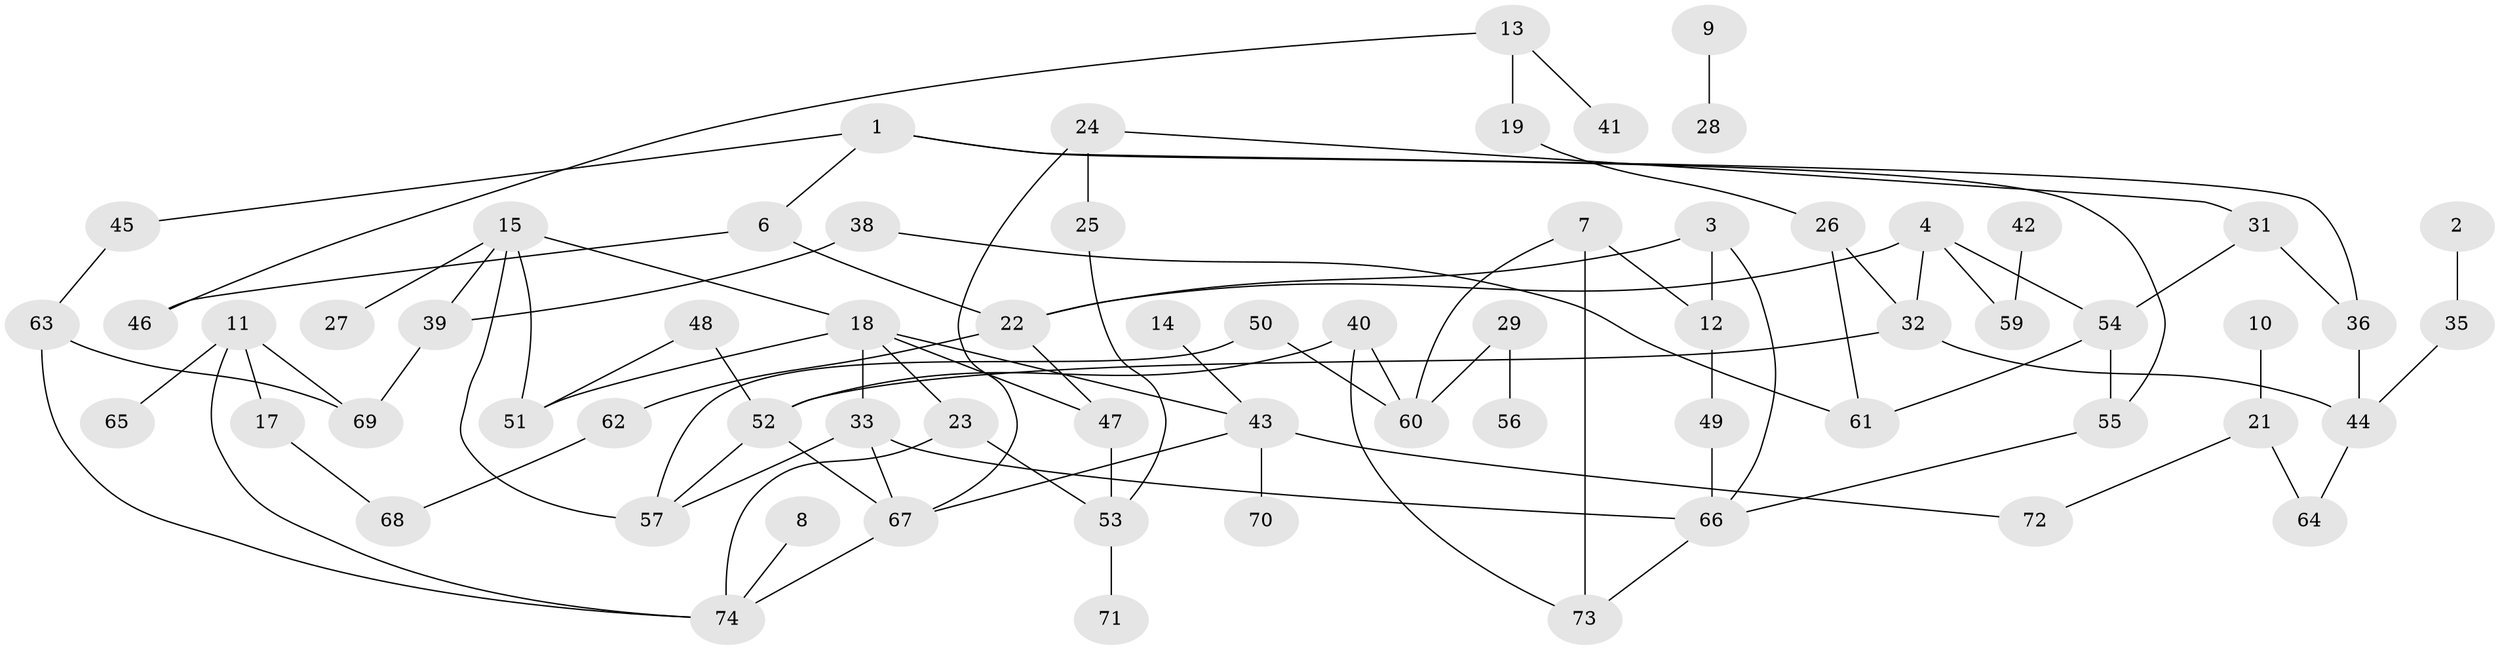 // original degree distribution, {2: 0.24299065420560748, 4: 0.16822429906542055, 1: 0.24299065420560748, 3: 0.2336448598130841, 0: 0.056074766355140186, 5: 0.04672897196261682, 6: 0.009345794392523364}
// Generated by graph-tools (version 1.1) at 2025/35/03/04/25 23:35:48]
// undirected, 67 vertices, 93 edges
graph export_dot {
  node [color=gray90,style=filled];
  1;
  2;
  3;
  4;
  6;
  7;
  8;
  9;
  10;
  11;
  12;
  13;
  14;
  15;
  17;
  18;
  19;
  21;
  22;
  23;
  24;
  25;
  26;
  27;
  28;
  29;
  31;
  32;
  33;
  35;
  36;
  38;
  39;
  40;
  41;
  42;
  43;
  44;
  45;
  46;
  47;
  48;
  49;
  50;
  51;
  52;
  53;
  54;
  55;
  56;
  57;
  59;
  60;
  61;
  62;
  63;
  64;
  65;
  66;
  67;
  68;
  69;
  70;
  71;
  72;
  73;
  74;
  1 -- 6 [weight=1.0];
  1 -- 36 [weight=1.0];
  1 -- 45 [weight=1.0];
  1 -- 55 [weight=1.0];
  2 -- 35 [weight=1.0];
  3 -- 12 [weight=1.0];
  3 -- 22 [weight=1.0];
  3 -- 66 [weight=1.0];
  4 -- 22 [weight=1.0];
  4 -- 32 [weight=1.0];
  4 -- 54 [weight=1.0];
  4 -- 59 [weight=1.0];
  6 -- 22 [weight=1.0];
  6 -- 46 [weight=1.0];
  7 -- 12 [weight=1.0];
  7 -- 60 [weight=1.0];
  7 -- 73 [weight=1.0];
  8 -- 74 [weight=1.0];
  9 -- 28 [weight=1.0];
  10 -- 21 [weight=1.0];
  11 -- 17 [weight=1.0];
  11 -- 65 [weight=1.0];
  11 -- 69 [weight=1.0];
  11 -- 74 [weight=1.0];
  12 -- 49 [weight=1.0];
  13 -- 19 [weight=1.0];
  13 -- 41 [weight=1.0];
  13 -- 46 [weight=1.0];
  14 -- 43 [weight=1.0];
  15 -- 18 [weight=1.0];
  15 -- 27 [weight=1.0];
  15 -- 39 [weight=1.0];
  15 -- 51 [weight=1.0];
  15 -- 57 [weight=1.0];
  17 -- 68 [weight=1.0];
  18 -- 23 [weight=1.0];
  18 -- 33 [weight=1.0];
  18 -- 43 [weight=1.0];
  18 -- 47 [weight=1.0];
  18 -- 51 [weight=1.0];
  19 -- 26 [weight=1.0];
  21 -- 64 [weight=1.0];
  21 -- 72 [weight=1.0];
  22 -- 47 [weight=1.0];
  22 -- 62 [weight=1.0];
  23 -- 53 [weight=1.0];
  23 -- 74 [weight=1.0];
  24 -- 25 [weight=1.0];
  24 -- 31 [weight=1.0];
  24 -- 67 [weight=1.0];
  25 -- 53 [weight=1.0];
  26 -- 32 [weight=1.0];
  26 -- 61 [weight=1.0];
  29 -- 56 [weight=1.0];
  29 -- 60 [weight=1.0];
  31 -- 36 [weight=1.0];
  31 -- 54 [weight=1.0];
  32 -- 44 [weight=1.0];
  32 -- 52 [weight=2.0];
  33 -- 57 [weight=1.0];
  33 -- 66 [weight=1.0];
  33 -- 67 [weight=1.0];
  35 -- 44 [weight=1.0];
  36 -- 44 [weight=1.0];
  38 -- 39 [weight=1.0];
  38 -- 61 [weight=1.0];
  39 -- 69 [weight=1.0];
  40 -- 52 [weight=1.0];
  40 -- 60 [weight=1.0];
  40 -- 73 [weight=1.0];
  42 -- 59 [weight=1.0];
  43 -- 67 [weight=1.0];
  43 -- 70 [weight=1.0];
  43 -- 72 [weight=1.0];
  44 -- 64 [weight=1.0];
  45 -- 63 [weight=1.0];
  47 -- 53 [weight=1.0];
  48 -- 51 [weight=1.0];
  48 -- 52 [weight=1.0];
  49 -- 66 [weight=1.0];
  50 -- 57 [weight=1.0];
  50 -- 60 [weight=1.0];
  52 -- 57 [weight=1.0];
  52 -- 67 [weight=2.0];
  53 -- 71 [weight=2.0];
  54 -- 55 [weight=1.0];
  54 -- 61 [weight=1.0];
  55 -- 66 [weight=1.0];
  62 -- 68 [weight=1.0];
  63 -- 69 [weight=1.0];
  63 -- 74 [weight=1.0];
  66 -- 73 [weight=1.0];
  67 -- 74 [weight=1.0];
}

